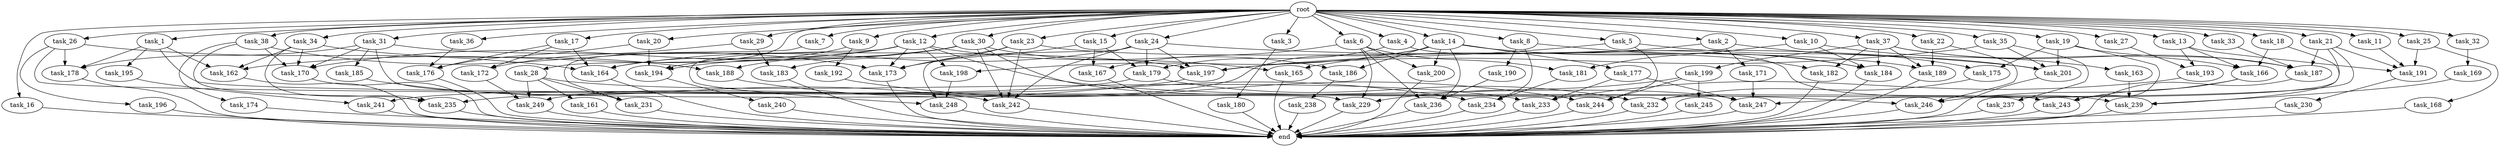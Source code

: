 digraph G {
  root [size="0.000000"];
  task_1 [size="2.048000"];
  task_2 [size="2.048000"];
  task_3 [size="2.048000"];
  task_4 [size="2.048000"];
  task_5 [size="2.048000"];
  task_6 [size="2.048000"];
  task_7 [size="2.048000"];
  task_8 [size="2.048000"];
  task_9 [size="2.048000"];
  task_10 [size="2.048000"];
  task_11 [size="2.048000"];
  task_12 [size="2.048000"];
  task_13 [size="2.048000"];
  task_14 [size="2.048000"];
  task_15 [size="2.048000"];
  task_16 [size="2.048000"];
  task_17 [size="2.048000"];
  task_18 [size="2.048000"];
  task_19 [size="2.048000"];
  task_20 [size="2.048000"];
  task_21 [size="2.048000"];
  task_22 [size="2.048000"];
  task_23 [size="2.048000"];
  task_24 [size="2.048000"];
  task_25 [size="2.048000"];
  task_26 [size="2.048000"];
  task_27 [size="2.048000"];
  task_28 [size="2.048000"];
  task_29 [size="2.048000"];
  task_30 [size="2.048000"];
  task_31 [size="2.048000"];
  task_32 [size="2.048000"];
  task_33 [size="2.048000"];
  task_34 [size="2.048000"];
  task_35 [size="2.048000"];
  task_36 [size="2.048000"];
  task_37 [size="2.048000"];
  task_38 [size="2.048000"];
  task_161 [size="274877906.944000"];
  task_162 [size="1271310319.616000"];
  task_163 [size="154618822.656000"];
  task_164 [size="2130303778.816000"];
  task_165 [size="773094113.280000"];
  task_166 [size="3178275799.040000"];
  task_167 [size="1254130450.432000"];
  task_168 [size="68719476.736000"];
  task_169 [size="68719476.736000"];
  task_170 [size="2817498546.176000"];
  task_171 [size="618475290.624000"];
  task_172 [size="1872605741.056000"];
  task_173 [size="2714419331.072000"];
  task_174 [size="1391569403.904000"];
  task_175 [size="1168231104.512000"];
  task_176 [size="292057776.128000"];
  task_177 [size="1099511627.776000"];
  task_178 [size="584115552.256000"];
  task_179 [size="1958505086.976000"];
  task_180 [size="1717986918.400000"];
  task_181 [size="309237645.312000"];
  task_182 [size="2817498546.176000"];
  task_183 [size="1786706395.136000"];
  task_184 [size="3590592659.456000"];
  task_185 [size="154618822.656000"];
  task_186 [size="1529008357.376000"];
  task_187 [size="2903397892.096000"];
  task_188 [size="1271310319.616000"];
  task_189 [size="2216203124.736000"];
  task_190 [size="618475290.624000"];
  task_191 [size="1821066133.504000"];
  task_192 [size="1391569403.904000"];
  task_193 [size="498216206.336000"];
  task_194 [size="652835028.992000"];
  task_195 [size="274877906.944000"];
  task_196 [size="154618822.656000"];
  task_197 [size="1958505086.976000"];
  task_198 [size="1254130450.432000"];
  task_199 [size="1717986918.400000"];
  task_200 [size="1254130450.432000"];
  task_201 [size="1391569403.904000"];
  task_229 [size="1700807049.216000"];
  task_230 [size="841813590.016000"];
  task_231 [size="893353197.568000"];
  task_232 [size="4105988734.976000"];
  task_233 [size="1047972020.224000"];
  task_234 [size="1529008357.376000"];
  task_235 [size="3624952397.824000"];
  task_236 [size="2972117368.832000"];
  task_237 [size="274877906.944000"];
  task_238 [size="68719476.736000"];
  task_239 [size="2405181685.760000"];
  task_240 [size="618475290.624000"];
  task_241 [size="2817498546.176000"];
  task_242 [size="1357209665.536000"];
  task_243 [size="1443109011.456000"];
  task_244 [size="3882650435.584000"];
  task_245 [size="1391569403.904000"];
  task_246 [size="1683627180.032000"];
  task_247 [size="3281355014.144000"];
  task_248 [size="1425929142.272000"];
  task_249 [size="1529008357.376000"];
  end [size="0.000000"];

  root -> task_1 [size="1.000000"];
  root -> task_2 [size="1.000000"];
  root -> task_3 [size="1.000000"];
  root -> task_4 [size="1.000000"];
  root -> task_5 [size="1.000000"];
  root -> task_6 [size="1.000000"];
  root -> task_7 [size="1.000000"];
  root -> task_8 [size="1.000000"];
  root -> task_9 [size="1.000000"];
  root -> task_10 [size="1.000000"];
  root -> task_11 [size="1.000000"];
  root -> task_12 [size="1.000000"];
  root -> task_13 [size="1.000000"];
  root -> task_14 [size="1.000000"];
  root -> task_15 [size="1.000000"];
  root -> task_16 [size="1.000000"];
  root -> task_17 [size="1.000000"];
  root -> task_18 [size="1.000000"];
  root -> task_19 [size="1.000000"];
  root -> task_20 [size="1.000000"];
  root -> task_21 [size="1.000000"];
  root -> task_22 [size="1.000000"];
  root -> task_23 [size="1.000000"];
  root -> task_24 [size="1.000000"];
  root -> task_25 [size="1.000000"];
  root -> task_26 [size="1.000000"];
  root -> task_27 [size="1.000000"];
  root -> task_28 [size="1.000000"];
  root -> task_29 [size="1.000000"];
  root -> task_30 [size="1.000000"];
  root -> task_31 [size="1.000000"];
  root -> task_32 [size="1.000000"];
  root -> task_33 [size="1.000000"];
  root -> task_34 [size="1.000000"];
  root -> task_35 [size="1.000000"];
  root -> task_36 [size="1.000000"];
  root -> task_37 [size="1.000000"];
  root -> task_38 [size="1.000000"];
  task_1 -> task_162 [size="134217728.000000"];
  task_1 -> task_178 [size="134217728.000000"];
  task_1 -> task_195 [size="134217728.000000"];
  task_1 -> task_243 [size="134217728.000000"];
  task_2 -> task_165 [size="301989888.000000"];
  task_2 -> task_171 [size="301989888.000000"];
  task_2 -> task_201 [size="301989888.000000"];
  task_3 -> task_180 [size="838860800.000000"];
  task_4 -> task_179 [size="209715200.000000"];
  task_4 -> task_239 [size="209715200.000000"];
  task_5 -> task_175 [size="536870912.000000"];
  task_5 -> task_197 [size="536870912.000000"];
  task_5 -> task_244 [size="536870912.000000"];
  task_6 -> task_167 [size="75497472.000000"];
  task_6 -> task_181 [size="75497472.000000"];
  task_6 -> task_200 [size="75497472.000000"];
  task_6 -> task_229 [size="75497472.000000"];
  task_6 -> task_236 [size="75497472.000000"];
  task_7 -> task_231 [size="301989888.000000"];
  task_8 -> task_184 [size="301989888.000000"];
  task_8 -> task_190 [size="301989888.000000"];
  task_8 -> task_234 [size="301989888.000000"];
  task_9 -> task_164 [size="679477248.000000"];
  task_9 -> task_192 [size="679477248.000000"];
  task_10 -> task_163 [size="75497472.000000"];
  task_10 -> task_181 [size="75497472.000000"];
  task_10 -> task_184 [size="75497472.000000"];
  task_11 -> task_191 [size="411041792.000000"];
  task_12 -> task_162 [size="75497472.000000"];
  task_12 -> task_165 [size="75497472.000000"];
  task_12 -> task_173 [size="75497472.000000"];
  task_12 -> task_194 [size="75497472.000000"];
  task_12 -> task_198 [size="75497472.000000"];
  task_12 -> task_246 [size="75497472.000000"];
  task_12 -> task_248 [size="75497472.000000"];
  task_13 -> task_166 [size="33554432.000000"];
  task_13 -> task_191 [size="33554432.000000"];
  task_13 -> task_193 [size="33554432.000000"];
  task_14 -> task_177 [size="536870912.000000"];
  task_14 -> task_182 [size="536870912.000000"];
  task_14 -> task_184 [size="536870912.000000"];
  task_14 -> task_186 [size="536870912.000000"];
  task_14 -> task_198 [size="536870912.000000"];
  task_14 -> task_200 [size="536870912.000000"];
  task_14 -> task_236 [size="536870912.000000"];
  task_14 -> task_249 [size="536870912.000000"];
  task_15 -> task_167 [size="536870912.000000"];
  task_15 -> task_173 [size="536870912.000000"];
  task_15 -> task_179 [size="536870912.000000"];
  task_16 -> end [size="1.000000"];
  task_17 -> task_164 [size="75497472.000000"];
  task_17 -> task_172 [size="75497472.000000"];
  task_17 -> task_176 [size="75497472.000000"];
  task_18 -> task_166 [size="679477248.000000"];
  task_18 -> task_239 [size="679477248.000000"];
  task_19 -> task_175 [size="33554432.000000"];
  task_19 -> task_187 [size="33554432.000000"];
  task_19 -> task_201 [size="33554432.000000"];
  task_19 -> task_243 [size="33554432.000000"];
  task_20 -> task_176 [size="33554432.000000"];
  task_20 -> task_194 [size="33554432.000000"];
  task_21 -> task_187 [size="411041792.000000"];
  task_21 -> task_191 [size="411041792.000000"];
  task_21 -> task_232 [size="411041792.000000"];
  task_21 -> task_247 [size="411041792.000000"];
  task_22 -> task_189 [size="209715200.000000"];
  task_22 -> task_246 [size="209715200.000000"];
  task_23 -> task_173 [size="33554432.000000"];
  task_23 -> task_183 [size="33554432.000000"];
  task_23 -> task_189 [size="33554432.000000"];
  task_23 -> task_242 [size="33554432.000000"];
  task_24 -> task_164 [size="209715200.000000"];
  task_24 -> task_179 [size="209715200.000000"];
  task_24 -> task_197 [size="209715200.000000"];
  task_24 -> task_201 [size="209715200.000000"];
  task_24 -> task_242 [size="209715200.000000"];
  task_24 -> task_248 [size="209715200.000000"];
  task_25 -> task_168 [size="33554432.000000"];
  task_25 -> task_191 [size="33554432.000000"];
  task_26 -> task_164 [size="75497472.000000"];
  task_26 -> task_178 [size="75497472.000000"];
  task_26 -> task_196 [size="75497472.000000"];
  task_26 -> task_232 [size="75497472.000000"];
  task_27 -> task_193 [size="209715200.000000"];
  task_28 -> task_161 [size="134217728.000000"];
  task_28 -> task_231 [size="134217728.000000"];
  task_28 -> task_233 [size="134217728.000000"];
  task_28 -> task_249 [size="134217728.000000"];
  task_29 -> task_172 [size="838860800.000000"];
  task_29 -> task_183 [size="838860800.000000"];
  task_30 -> task_170 [size="209715200.000000"];
  task_30 -> task_186 [size="209715200.000000"];
  task_30 -> task_188 [size="209715200.000000"];
  task_30 -> task_194 [size="209715200.000000"];
  task_30 -> task_242 [size="209715200.000000"];
  task_30 -> task_247 [size="209715200.000000"];
  task_31 -> task_170 [size="75497472.000000"];
  task_31 -> task_178 [size="75497472.000000"];
  task_31 -> task_185 [size="75497472.000000"];
  task_31 -> task_197 [size="75497472.000000"];
  task_31 -> task_229 [size="75497472.000000"];
  task_32 -> task_169 [size="33554432.000000"];
  task_33 -> task_187 [size="134217728.000000"];
  task_34 -> task_162 [size="411041792.000000"];
  task_34 -> task_170 [size="411041792.000000"];
  task_34 -> task_188 [size="411041792.000000"];
  task_34 -> task_235 [size="411041792.000000"];
  task_35 -> task_197 [size="134217728.000000"];
  task_35 -> task_201 [size="134217728.000000"];
  task_35 -> task_237 [size="134217728.000000"];
  task_36 -> task_176 [size="33554432.000000"];
  task_37 -> task_166 [size="838860800.000000"];
  task_37 -> task_182 [size="838860800.000000"];
  task_37 -> task_184 [size="838860800.000000"];
  task_37 -> task_187 [size="838860800.000000"];
  task_37 -> task_189 [size="838860800.000000"];
  task_37 -> task_199 [size="838860800.000000"];
  task_38 -> task_170 [size="679477248.000000"];
  task_38 -> task_173 [size="679477248.000000"];
  task_38 -> task_174 [size="679477248.000000"];
  task_38 -> task_235 [size="679477248.000000"];
  task_161 -> end [size="1.000000"];
  task_162 -> end [size="1.000000"];
  task_163 -> task_239 [size="209715200.000000"];
  task_164 -> end [size="1.000000"];
  task_165 -> end [size="1.000000"];
  task_166 -> task_243 [size="536870912.000000"];
  task_166 -> task_246 [size="536870912.000000"];
  task_167 -> end [size="1.000000"];
  task_168 -> end [size="1.000000"];
  task_169 -> task_239 [size="75497472.000000"];
  task_170 -> end [size="1.000000"];
  task_171 -> task_247 [size="679477248.000000"];
  task_172 -> task_249 [size="75497472.000000"];
  task_173 -> end [size="1.000000"];
  task_174 -> end [size="1.000000"];
  task_175 -> task_232 [size="838860800.000000"];
  task_176 -> end [size="1.000000"];
  task_177 -> task_233 [size="301989888.000000"];
  task_177 -> task_247 [size="301989888.000000"];
  task_178 -> end [size="1.000000"];
  task_179 -> task_232 [size="679477248.000000"];
  task_179 -> task_235 [size="679477248.000000"];
  task_180 -> end [size="1.000000"];
  task_181 -> task_234 [size="411041792.000000"];
  task_182 -> end [size="1.000000"];
  task_183 -> end [size="1.000000"];
  task_184 -> end [size="1.000000"];
  task_185 -> task_242 [size="209715200.000000"];
  task_186 -> task_238 [size="33554432.000000"];
  task_187 -> end [size="1.000000"];
  task_188 -> task_234 [size="33554432.000000"];
  task_189 -> end [size="1.000000"];
  task_190 -> task_236 [size="838860800.000000"];
  task_191 -> task_230 [size="411041792.000000"];
  task_192 -> task_244 [size="679477248.000000"];
  task_193 -> task_233 [size="75497472.000000"];
  task_194 -> task_240 [size="301989888.000000"];
  task_195 -> task_241 [size="536870912.000000"];
  task_196 -> end [size="1.000000"];
  task_197 -> task_241 [size="838860800.000000"];
  task_198 -> task_248 [size="411041792.000000"];
  task_199 -> task_229 [size="679477248.000000"];
  task_199 -> task_244 [size="679477248.000000"];
  task_199 -> task_245 [size="679477248.000000"];
  task_200 -> end [size="1.000000"];
  task_201 -> end [size="1.000000"];
  task_229 -> end [size="1.000000"];
  task_230 -> end [size="1.000000"];
  task_231 -> end [size="1.000000"];
  task_232 -> end [size="1.000000"];
  task_233 -> end [size="1.000000"];
  task_234 -> end [size="1.000000"];
  task_235 -> end [size="1.000000"];
  task_236 -> end [size="1.000000"];
  task_237 -> end [size="1.000000"];
  task_238 -> end [size="1.000000"];
  task_239 -> end [size="1.000000"];
  task_240 -> end [size="1.000000"];
  task_241 -> end [size="1.000000"];
  task_242 -> end [size="1.000000"];
  task_243 -> end [size="1.000000"];
  task_244 -> end [size="1.000000"];
  task_245 -> end [size="1.000000"];
  task_246 -> end [size="1.000000"];
  task_247 -> end [size="1.000000"];
  task_248 -> end [size="1.000000"];
  task_249 -> end [size="1.000000"];
}
